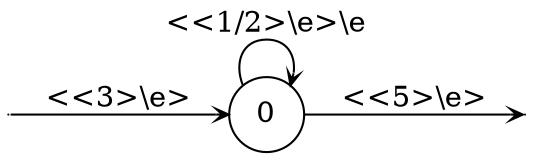 digraph
{
  vcsn_context = "nullableset<letterset<char_letters()>>, polynomialset<wordset<char_letters()>, q>"
  rankdir = LR
  edge [arrowhead = vee, arrowsize = .6]
  {
    node [shape = point, width = 0]
    I0
    F0
  }
  {
    node [shape = circle, style = rounded, width = 0.5]
    0
  }
  I0 -> 0 [label = "<<3>\\e>"]
  0 -> F0 [label = "<<5>\\e>"]
  0 -> 0 [label = "<<1/2>\\e>\\e"]
}
